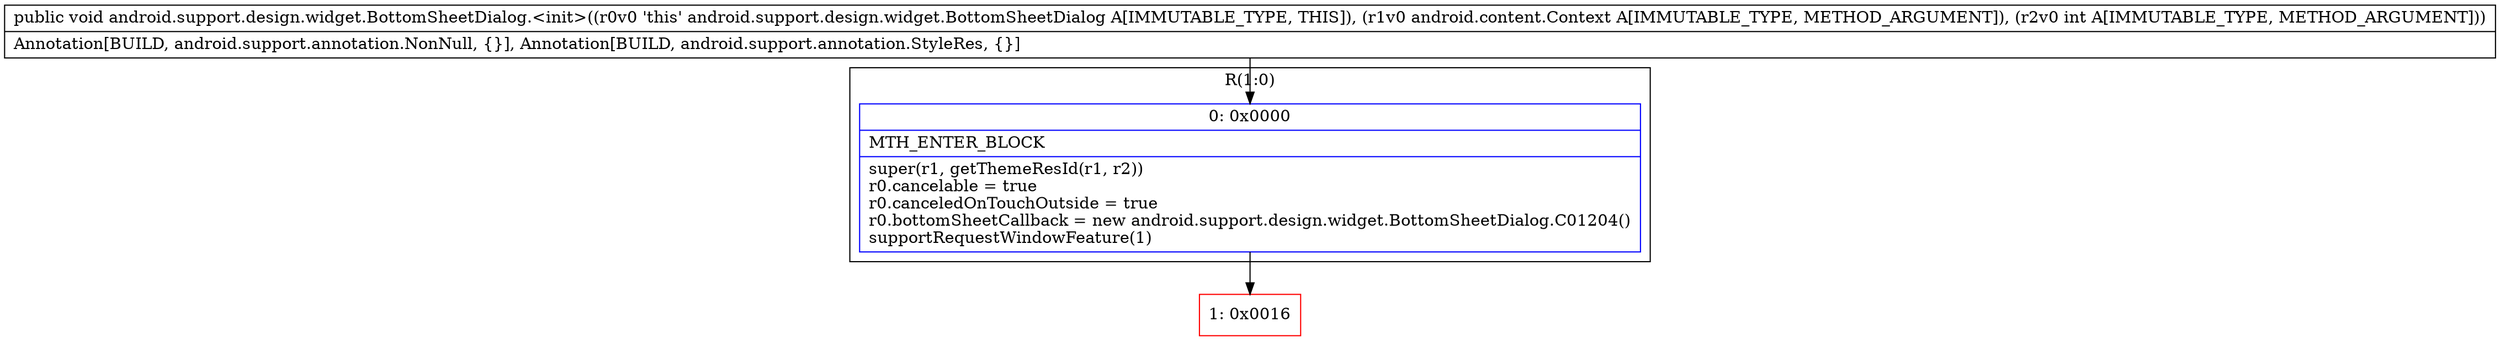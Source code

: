 digraph "CFG forandroid.support.design.widget.BottomSheetDialog.\<init\>(Landroid\/content\/Context;I)V" {
subgraph cluster_Region_1261017846 {
label = "R(1:0)";
node [shape=record,color=blue];
Node_0 [shape=record,label="{0\:\ 0x0000|MTH_ENTER_BLOCK\l|super(r1, getThemeResId(r1, r2))\lr0.cancelable = true\lr0.canceledOnTouchOutside = true\lr0.bottomSheetCallback = new android.support.design.widget.BottomSheetDialog.C01204()\lsupportRequestWindowFeature(1)\l}"];
}
Node_1 [shape=record,color=red,label="{1\:\ 0x0016}"];
MethodNode[shape=record,label="{public void android.support.design.widget.BottomSheetDialog.\<init\>((r0v0 'this' android.support.design.widget.BottomSheetDialog A[IMMUTABLE_TYPE, THIS]), (r1v0 android.content.Context A[IMMUTABLE_TYPE, METHOD_ARGUMENT]), (r2v0 int A[IMMUTABLE_TYPE, METHOD_ARGUMENT]))  | Annotation[BUILD, android.support.annotation.NonNull, \{\}], Annotation[BUILD, android.support.annotation.StyleRes, \{\}]\l}"];
MethodNode -> Node_0;
Node_0 -> Node_1;
}

